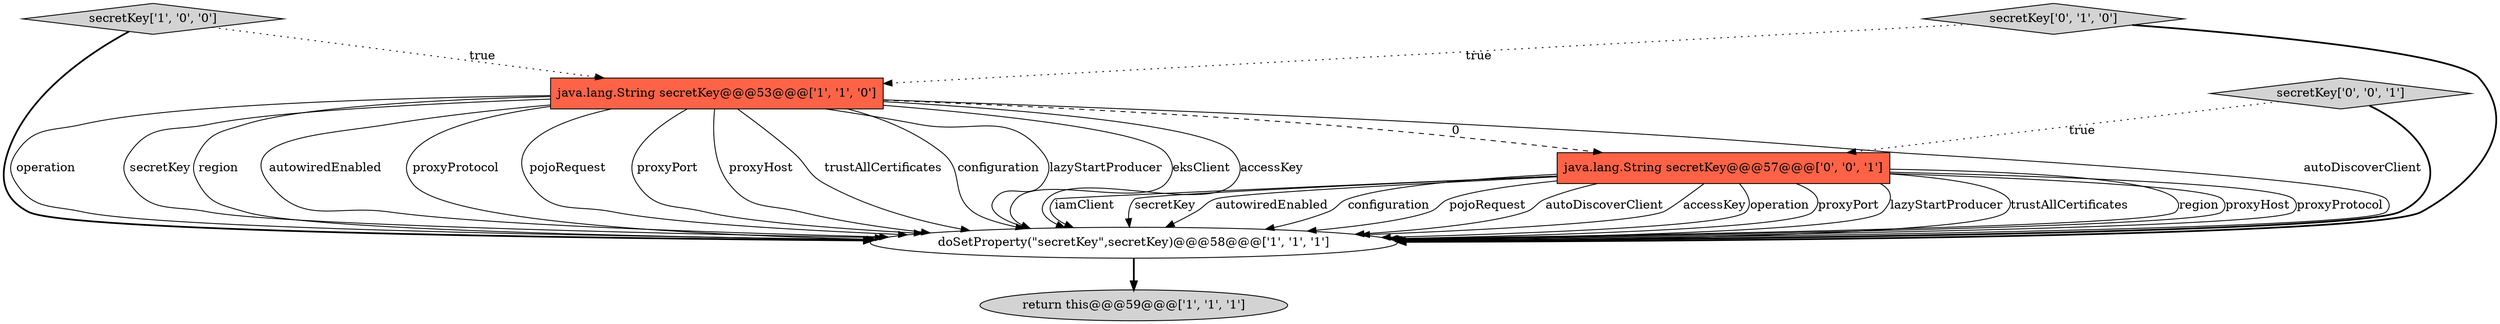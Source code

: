 digraph {
0 [style = filled, label = "return this@@@59@@@['1', '1', '1']", fillcolor = lightgray, shape = ellipse image = "AAA0AAABBB1BBB"];
2 [style = filled, label = "secretKey['1', '0', '0']", fillcolor = lightgray, shape = diamond image = "AAA0AAABBB1BBB"];
1 [style = filled, label = "java.lang.String secretKey@@@53@@@['1', '1', '0']", fillcolor = tomato, shape = box image = "AAA0AAABBB1BBB"];
6 [style = filled, label = "secretKey['0', '0', '1']", fillcolor = lightgray, shape = diamond image = "AAA0AAABBB3BBB"];
3 [style = filled, label = "doSetProperty(\"secretKey\",secretKey)@@@58@@@['1', '1', '1']", fillcolor = white, shape = ellipse image = "AAA0AAABBB1BBB"];
5 [style = filled, label = "java.lang.String secretKey@@@57@@@['0', '0', '1']", fillcolor = tomato, shape = box image = "AAA0AAABBB3BBB"];
4 [style = filled, label = "secretKey['0', '1', '0']", fillcolor = lightgray, shape = diamond image = "AAA0AAABBB2BBB"];
6->3 [style = bold, label=""];
4->3 [style = bold, label=""];
1->3 [style = solid, label="region"];
1->5 [style = dashed, label="0"];
5->3 [style = solid, label="region"];
4->1 [style = dotted, label="true"];
1->3 [style = solid, label="autowiredEnabled"];
5->3 [style = solid, label="proxyHost"];
2->3 [style = bold, label=""];
5->3 [style = solid, label="proxyProtocol"];
1->3 [style = solid, label="proxyProtocol"];
5->3 [style = solid, label="iamClient"];
1->3 [style = solid, label="pojoRequest"];
1->3 [style = solid, label="proxyPort"];
5->3 [style = solid, label="secretKey"];
1->3 [style = solid, label="proxyHost"];
5->3 [style = solid, label="autowiredEnabled"];
5->3 [style = solid, label="configuration"];
1->3 [style = solid, label="trustAllCertificates"];
1->3 [style = solid, label="configuration"];
3->0 [style = bold, label=""];
5->3 [style = solid, label="pojoRequest"];
5->3 [style = solid, label="autoDiscoverClient"];
5->3 [style = solid, label="accessKey"];
1->3 [style = solid, label="lazyStartProducer"];
1->3 [style = solid, label="eksClient"];
1->3 [style = solid, label="accessKey"];
2->1 [style = dotted, label="true"];
1->3 [style = solid, label="autoDiscoverClient"];
5->3 [style = solid, label="operation"];
1->3 [style = solid, label="operation"];
5->3 [style = solid, label="proxyPort"];
5->3 [style = solid, label="lazyStartProducer"];
5->3 [style = solid, label="trustAllCertificates"];
1->3 [style = solid, label="secretKey"];
6->5 [style = dotted, label="true"];
}
